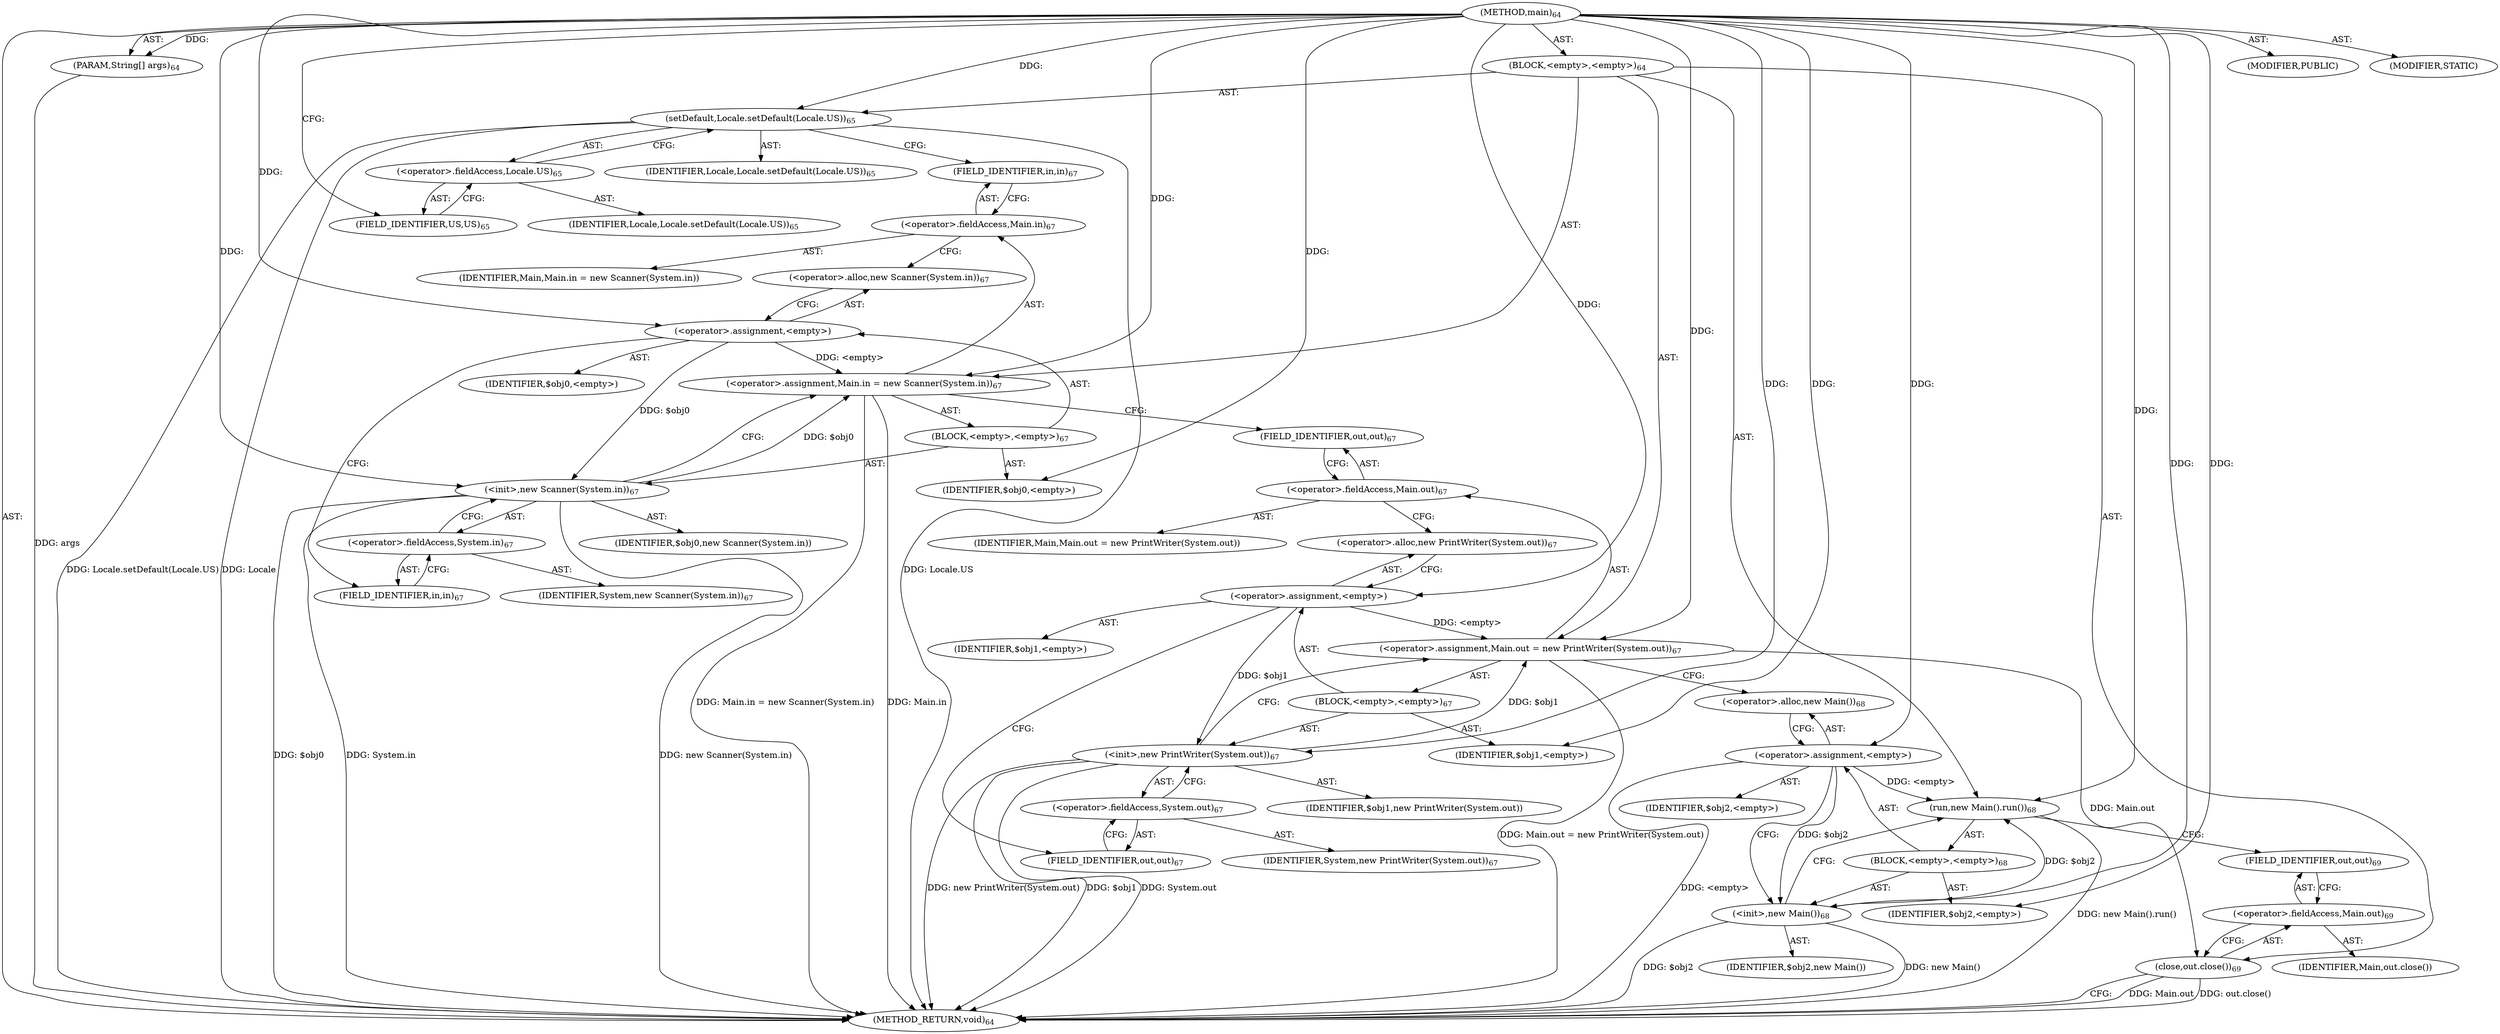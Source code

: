 digraph "main" {  
"385" [label = <(METHOD,main)<SUB>64</SUB>> ]
"386" [label = <(PARAM,String[] args)<SUB>64</SUB>> ]
"387" [label = <(BLOCK,&lt;empty&gt;,&lt;empty&gt;)<SUB>64</SUB>> ]
"388" [label = <(setDefault,Locale.setDefault(Locale.US))<SUB>65</SUB>> ]
"389" [label = <(IDENTIFIER,Locale,Locale.setDefault(Locale.US))<SUB>65</SUB>> ]
"390" [label = <(&lt;operator&gt;.fieldAccess,Locale.US)<SUB>65</SUB>> ]
"391" [label = <(IDENTIFIER,Locale,Locale.setDefault(Locale.US))<SUB>65</SUB>> ]
"392" [label = <(FIELD_IDENTIFIER,US,US)<SUB>65</SUB>> ]
"393" [label = <(&lt;operator&gt;.assignment,Main.in = new Scanner(System.in))<SUB>67</SUB>> ]
"394" [label = <(&lt;operator&gt;.fieldAccess,Main.in)<SUB>67</SUB>> ]
"395" [label = <(IDENTIFIER,Main,Main.in = new Scanner(System.in))> ]
"396" [label = <(FIELD_IDENTIFIER,in,in)<SUB>67</SUB>> ]
"397" [label = <(BLOCK,&lt;empty&gt;,&lt;empty&gt;)<SUB>67</SUB>> ]
"398" [label = <(&lt;operator&gt;.assignment,&lt;empty&gt;)> ]
"399" [label = <(IDENTIFIER,$obj0,&lt;empty&gt;)> ]
"400" [label = <(&lt;operator&gt;.alloc,new Scanner(System.in))<SUB>67</SUB>> ]
"401" [label = <(&lt;init&gt;,new Scanner(System.in))<SUB>67</SUB>> ]
"402" [label = <(IDENTIFIER,$obj0,new Scanner(System.in))> ]
"403" [label = <(&lt;operator&gt;.fieldAccess,System.in)<SUB>67</SUB>> ]
"404" [label = <(IDENTIFIER,System,new Scanner(System.in))<SUB>67</SUB>> ]
"405" [label = <(FIELD_IDENTIFIER,in,in)<SUB>67</SUB>> ]
"406" [label = <(IDENTIFIER,$obj0,&lt;empty&gt;)> ]
"407" [label = <(&lt;operator&gt;.assignment,Main.out = new PrintWriter(System.out))<SUB>67</SUB>> ]
"408" [label = <(&lt;operator&gt;.fieldAccess,Main.out)<SUB>67</SUB>> ]
"409" [label = <(IDENTIFIER,Main,Main.out = new PrintWriter(System.out))> ]
"410" [label = <(FIELD_IDENTIFIER,out,out)<SUB>67</SUB>> ]
"411" [label = <(BLOCK,&lt;empty&gt;,&lt;empty&gt;)<SUB>67</SUB>> ]
"412" [label = <(&lt;operator&gt;.assignment,&lt;empty&gt;)> ]
"413" [label = <(IDENTIFIER,$obj1,&lt;empty&gt;)> ]
"414" [label = <(&lt;operator&gt;.alloc,new PrintWriter(System.out))<SUB>67</SUB>> ]
"415" [label = <(&lt;init&gt;,new PrintWriter(System.out))<SUB>67</SUB>> ]
"416" [label = <(IDENTIFIER,$obj1,new PrintWriter(System.out))> ]
"417" [label = <(&lt;operator&gt;.fieldAccess,System.out)<SUB>67</SUB>> ]
"418" [label = <(IDENTIFIER,System,new PrintWriter(System.out))<SUB>67</SUB>> ]
"419" [label = <(FIELD_IDENTIFIER,out,out)<SUB>67</SUB>> ]
"420" [label = <(IDENTIFIER,$obj1,&lt;empty&gt;)> ]
"421" [label = <(run,new Main().run())<SUB>68</SUB>> ]
"422" [label = <(BLOCK,&lt;empty&gt;,&lt;empty&gt;)<SUB>68</SUB>> ]
"423" [label = <(&lt;operator&gt;.assignment,&lt;empty&gt;)> ]
"424" [label = <(IDENTIFIER,$obj2,&lt;empty&gt;)> ]
"425" [label = <(&lt;operator&gt;.alloc,new Main())<SUB>68</SUB>> ]
"426" [label = <(&lt;init&gt;,new Main())<SUB>68</SUB>> ]
"427" [label = <(IDENTIFIER,$obj2,new Main())> ]
"428" [label = <(IDENTIFIER,$obj2,&lt;empty&gt;)> ]
"429" [label = <(close,out.close())<SUB>69</SUB>> ]
"430" [label = <(&lt;operator&gt;.fieldAccess,Main.out)<SUB>69</SUB>> ]
"431" [label = <(IDENTIFIER,Main,out.close())> ]
"432" [label = <(FIELD_IDENTIFIER,out,out)<SUB>69</SUB>> ]
"433" [label = <(MODIFIER,PUBLIC)> ]
"434" [label = <(MODIFIER,STATIC)> ]
"435" [label = <(METHOD_RETURN,void)<SUB>64</SUB>> ]
  "385" -> "386"  [ label = "AST: "] 
  "385" -> "387"  [ label = "AST: "] 
  "385" -> "433"  [ label = "AST: "] 
  "385" -> "434"  [ label = "AST: "] 
  "385" -> "435"  [ label = "AST: "] 
  "387" -> "388"  [ label = "AST: "] 
  "387" -> "393"  [ label = "AST: "] 
  "387" -> "407"  [ label = "AST: "] 
  "387" -> "421"  [ label = "AST: "] 
  "387" -> "429"  [ label = "AST: "] 
  "388" -> "389"  [ label = "AST: "] 
  "388" -> "390"  [ label = "AST: "] 
  "390" -> "391"  [ label = "AST: "] 
  "390" -> "392"  [ label = "AST: "] 
  "393" -> "394"  [ label = "AST: "] 
  "393" -> "397"  [ label = "AST: "] 
  "394" -> "395"  [ label = "AST: "] 
  "394" -> "396"  [ label = "AST: "] 
  "397" -> "398"  [ label = "AST: "] 
  "397" -> "401"  [ label = "AST: "] 
  "397" -> "406"  [ label = "AST: "] 
  "398" -> "399"  [ label = "AST: "] 
  "398" -> "400"  [ label = "AST: "] 
  "401" -> "402"  [ label = "AST: "] 
  "401" -> "403"  [ label = "AST: "] 
  "403" -> "404"  [ label = "AST: "] 
  "403" -> "405"  [ label = "AST: "] 
  "407" -> "408"  [ label = "AST: "] 
  "407" -> "411"  [ label = "AST: "] 
  "408" -> "409"  [ label = "AST: "] 
  "408" -> "410"  [ label = "AST: "] 
  "411" -> "412"  [ label = "AST: "] 
  "411" -> "415"  [ label = "AST: "] 
  "411" -> "420"  [ label = "AST: "] 
  "412" -> "413"  [ label = "AST: "] 
  "412" -> "414"  [ label = "AST: "] 
  "415" -> "416"  [ label = "AST: "] 
  "415" -> "417"  [ label = "AST: "] 
  "417" -> "418"  [ label = "AST: "] 
  "417" -> "419"  [ label = "AST: "] 
  "421" -> "422"  [ label = "AST: "] 
  "422" -> "423"  [ label = "AST: "] 
  "422" -> "426"  [ label = "AST: "] 
  "422" -> "428"  [ label = "AST: "] 
  "423" -> "424"  [ label = "AST: "] 
  "423" -> "425"  [ label = "AST: "] 
  "426" -> "427"  [ label = "AST: "] 
  "429" -> "430"  [ label = "AST: "] 
  "430" -> "431"  [ label = "AST: "] 
  "430" -> "432"  [ label = "AST: "] 
  "388" -> "396"  [ label = "CFG: "] 
  "393" -> "410"  [ label = "CFG: "] 
  "407" -> "425"  [ label = "CFG: "] 
  "421" -> "432"  [ label = "CFG: "] 
  "429" -> "435"  [ label = "CFG: "] 
  "390" -> "388"  [ label = "CFG: "] 
  "394" -> "400"  [ label = "CFG: "] 
  "408" -> "414"  [ label = "CFG: "] 
  "430" -> "429"  [ label = "CFG: "] 
  "392" -> "390"  [ label = "CFG: "] 
  "396" -> "394"  [ label = "CFG: "] 
  "398" -> "405"  [ label = "CFG: "] 
  "401" -> "393"  [ label = "CFG: "] 
  "410" -> "408"  [ label = "CFG: "] 
  "412" -> "419"  [ label = "CFG: "] 
  "415" -> "407"  [ label = "CFG: "] 
  "423" -> "426"  [ label = "CFG: "] 
  "426" -> "421"  [ label = "CFG: "] 
  "432" -> "430"  [ label = "CFG: "] 
  "400" -> "398"  [ label = "CFG: "] 
  "403" -> "401"  [ label = "CFG: "] 
  "414" -> "412"  [ label = "CFG: "] 
  "417" -> "415"  [ label = "CFG: "] 
  "425" -> "423"  [ label = "CFG: "] 
  "405" -> "403"  [ label = "CFG: "] 
  "419" -> "417"  [ label = "CFG: "] 
  "385" -> "392"  [ label = "CFG: "] 
  "386" -> "435"  [ label = "DDG: args"] 
  "388" -> "435"  [ label = "DDG: Locale"] 
  "388" -> "435"  [ label = "DDG: Locale.US"] 
  "388" -> "435"  [ label = "DDG: Locale.setDefault(Locale.US)"] 
  "393" -> "435"  [ label = "DDG: Main.in"] 
  "401" -> "435"  [ label = "DDG: $obj0"] 
  "401" -> "435"  [ label = "DDG: System.in"] 
  "401" -> "435"  [ label = "DDG: new Scanner(System.in)"] 
  "393" -> "435"  [ label = "DDG: Main.in = new Scanner(System.in)"] 
  "415" -> "435"  [ label = "DDG: $obj1"] 
  "415" -> "435"  [ label = "DDG: System.out"] 
  "415" -> "435"  [ label = "DDG: new PrintWriter(System.out)"] 
  "407" -> "435"  [ label = "DDG: Main.out = new PrintWriter(System.out)"] 
  "423" -> "435"  [ label = "DDG: &lt;empty&gt;"] 
  "426" -> "435"  [ label = "DDG: $obj2"] 
  "426" -> "435"  [ label = "DDG: new Main()"] 
  "421" -> "435"  [ label = "DDG: new Main().run()"] 
  "429" -> "435"  [ label = "DDG: Main.out"] 
  "429" -> "435"  [ label = "DDG: out.close()"] 
  "385" -> "386"  [ label = "DDG: "] 
  "398" -> "393"  [ label = "DDG: &lt;empty&gt;"] 
  "401" -> "393"  [ label = "DDG: $obj0"] 
  "385" -> "393"  [ label = "DDG: "] 
  "412" -> "407"  [ label = "DDG: &lt;empty&gt;"] 
  "415" -> "407"  [ label = "DDG: $obj1"] 
  "385" -> "407"  [ label = "DDG: "] 
  "385" -> "388"  [ label = "DDG: "] 
  "423" -> "421"  [ label = "DDG: &lt;empty&gt;"] 
  "426" -> "421"  [ label = "DDG: $obj2"] 
  "385" -> "421"  [ label = "DDG: "] 
  "407" -> "429"  [ label = "DDG: Main.out"] 
  "385" -> "398"  [ label = "DDG: "] 
  "385" -> "406"  [ label = "DDG: "] 
  "385" -> "412"  [ label = "DDG: "] 
  "385" -> "420"  [ label = "DDG: "] 
  "385" -> "423"  [ label = "DDG: "] 
  "385" -> "428"  [ label = "DDG: "] 
  "398" -> "401"  [ label = "DDG: $obj0"] 
  "385" -> "401"  [ label = "DDG: "] 
  "412" -> "415"  [ label = "DDG: $obj1"] 
  "385" -> "415"  [ label = "DDG: "] 
  "423" -> "426"  [ label = "DDG: $obj2"] 
  "385" -> "426"  [ label = "DDG: "] 
}
